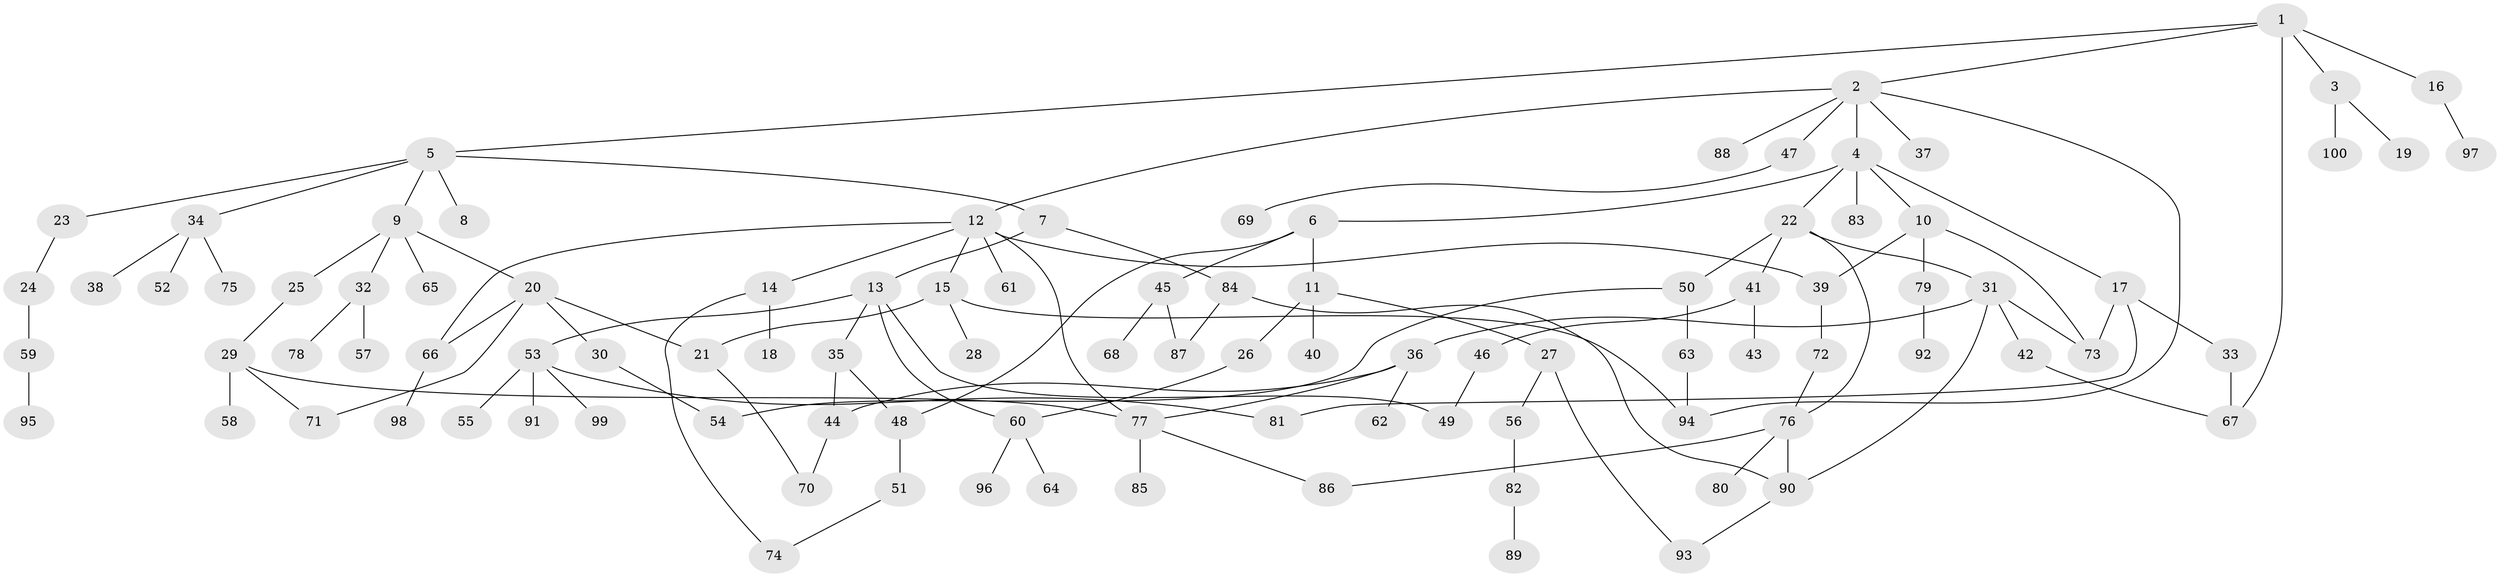 // Generated by graph-tools (version 1.1) at 2025/38/02/21/25 10:38:51]
// undirected, 100 vertices, 125 edges
graph export_dot {
graph [start="1"]
  node [color=gray90,style=filled];
  1;
  2;
  3;
  4;
  5;
  6;
  7;
  8;
  9;
  10;
  11;
  12;
  13;
  14;
  15;
  16;
  17;
  18;
  19;
  20;
  21;
  22;
  23;
  24;
  25;
  26;
  27;
  28;
  29;
  30;
  31;
  32;
  33;
  34;
  35;
  36;
  37;
  38;
  39;
  40;
  41;
  42;
  43;
  44;
  45;
  46;
  47;
  48;
  49;
  50;
  51;
  52;
  53;
  54;
  55;
  56;
  57;
  58;
  59;
  60;
  61;
  62;
  63;
  64;
  65;
  66;
  67;
  68;
  69;
  70;
  71;
  72;
  73;
  74;
  75;
  76;
  77;
  78;
  79;
  80;
  81;
  82;
  83;
  84;
  85;
  86;
  87;
  88;
  89;
  90;
  91;
  92;
  93;
  94;
  95;
  96;
  97;
  98;
  99;
  100;
  1 -- 2;
  1 -- 3;
  1 -- 5;
  1 -- 16;
  1 -- 67;
  2 -- 4;
  2 -- 12;
  2 -- 37;
  2 -- 47;
  2 -- 88;
  2 -- 94;
  3 -- 19;
  3 -- 100;
  4 -- 6;
  4 -- 10;
  4 -- 17;
  4 -- 22;
  4 -- 83;
  5 -- 7;
  5 -- 8;
  5 -- 9;
  5 -- 23;
  5 -- 34;
  6 -- 11;
  6 -- 45;
  6 -- 48;
  7 -- 13;
  7 -- 84;
  9 -- 20;
  9 -- 25;
  9 -- 32;
  9 -- 65;
  10 -- 79;
  10 -- 39;
  10 -- 73;
  11 -- 26;
  11 -- 27;
  11 -- 40;
  12 -- 14;
  12 -- 15;
  12 -- 39;
  12 -- 61;
  12 -- 66;
  12 -- 77;
  13 -- 35;
  13 -- 49;
  13 -- 53;
  13 -- 60;
  14 -- 18;
  14 -- 74;
  15 -- 28;
  15 -- 94;
  15 -- 21;
  16 -- 97;
  17 -- 33;
  17 -- 81;
  17 -- 73;
  20 -- 21;
  20 -- 30;
  20 -- 71;
  20 -- 66;
  21 -- 70;
  22 -- 31;
  22 -- 41;
  22 -- 50;
  22 -- 76;
  23 -- 24;
  24 -- 59;
  25 -- 29;
  26 -- 60;
  27 -- 56;
  27 -- 93;
  29 -- 58;
  29 -- 71;
  29 -- 77;
  30 -- 54;
  31 -- 36;
  31 -- 42;
  31 -- 73;
  31 -- 90;
  32 -- 57;
  32 -- 78;
  33 -- 67;
  34 -- 38;
  34 -- 52;
  34 -- 75;
  35 -- 44;
  35 -- 48;
  36 -- 62;
  36 -- 77;
  36 -- 44;
  39 -- 72;
  41 -- 43;
  41 -- 46;
  42 -- 67;
  44 -- 70;
  45 -- 68;
  45 -- 87;
  46 -- 49;
  47 -- 69;
  48 -- 51;
  50 -- 63;
  50 -- 54;
  51 -- 74;
  53 -- 55;
  53 -- 91;
  53 -- 99;
  53 -- 81;
  56 -- 82;
  59 -- 95;
  60 -- 64;
  60 -- 96;
  63 -- 94;
  66 -- 98;
  72 -- 76;
  76 -- 80;
  76 -- 86;
  76 -- 90;
  77 -- 85;
  77 -- 86;
  79 -- 92;
  82 -- 89;
  84 -- 90;
  84 -- 87;
  90 -- 93;
}
